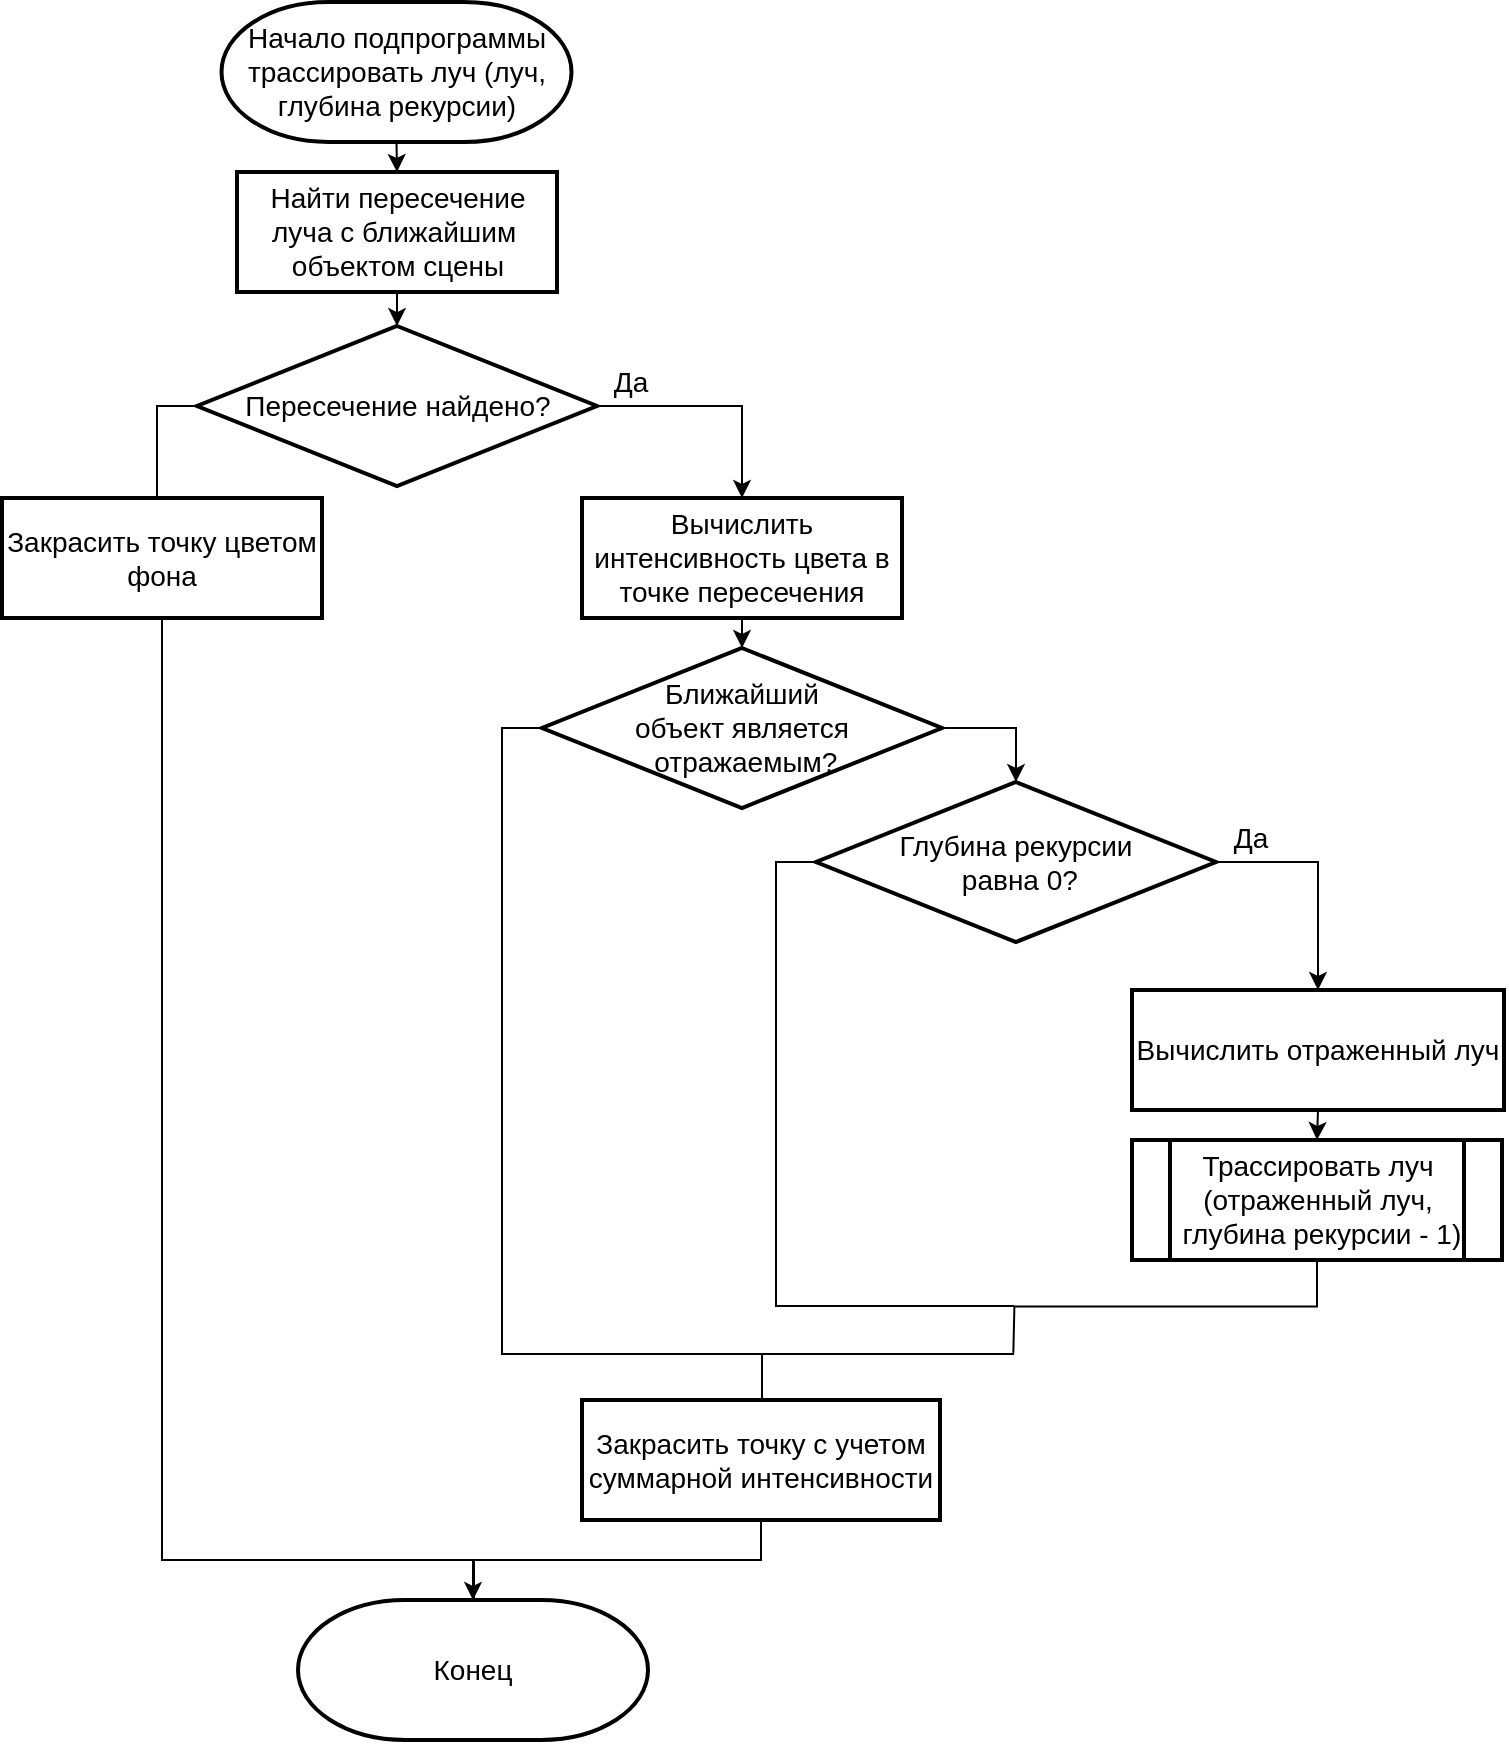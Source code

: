 <mxfile version="13.10.6" type="device"><diagram id="DprkdM2nFfB8bY7K1J5s" name="Страница 1"><mxGraphModel dx="2383" dy="1937" grid="0" gridSize="10" guides="1" tooltips="1" connect="1" arrows="1" fold="1" page="0" pageScale="1" pageWidth="827" pageHeight="1169" math="0" shadow="0"><root><mxCell id="0"/><mxCell id="1" parent="0"/><mxCell id="s2YpgguDfKAYINeXZiXR-67" style="edgeStyle=orthogonalEdgeStyle;rounded=0;orthogonalLoop=1;jettySize=auto;html=1;exitX=0.5;exitY=1;exitDx=0;exitDy=0;exitPerimeter=0;entryX=0.5;entryY=0;entryDx=0;entryDy=0;endArrow=classic;endFill=1;" parent="1" source="s2YpgguDfKAYINeXZiXR-2" target="s2YpgguDfKAYINeXZiXR-8" edge="1"><mxGeometry relative="1" as="geometry"/></mxCell><mxCell id="s2YpgguDfKAYINeXZiXR-2" value="&lt;span style=&quot;font-size: 14px&quot;&gt;Начало подпрограммы трассировать луч (луч, глубина рекурсии)&lt;/span&gt;" style="strokeWidth=2;html=1;shape=mxgraph.flowchart.terminator;whiteSpace=wrap;" parent="1" vertex="1"><mxGeometry x="-573.25" y="-924" width="175" height="70" as="geometry"/></mxCell><mxCell id="s2YpgguDfKAYINeXZiXR-68" style="edgeStyle=orthogonalEdgeStyle;rounded=0;orthogonalLoop=1;jettySize=auto;html=1;exitX=0.5;exitY=1;exitDx=0;exitDy=0;entryX=0.5;entryY=0;entryDx=0;entryDy=0;endArrow=classic;endFill=1;" parent="1" source="s2YpgguDfKAYINeXZiXR-8" target="s2YpgguDfKAYINeXZiXR-16" edge="1"><mxGeometry relative="1" as="geometry"/></mxCell><mxCell id="s2YpgguDfKAYINeXZiXR-8" value="&lt;font style=&quot;font-size: 14px&quot;&gt;Найти пересечение луча с ближайшим&amp;nbsp;&lt;br&gt;объектом сцены&lt;br&gt;&lt;/font&gt;" style="whiteSpace=wrap;html=1;strokeWidth=2;" parent="1" vertex="1"><mxGeometry x="-565.499" y="-839.001" width="160" height="60" as="geometry"/></mxCell><mxCell id="s2YpgguDfKAYINeXZiXR-9" value="&lt;span style=&quot;font-size: 14px&quot;&gt;Конец&lt;/span&gt;" style="strokeWidth=2;html=1;shape=mxgraph.flowchart.terminator;whiteSpace=wrap;" parent="1" vertex="1"><mxGeometry x="-534.999" y="-125.001" width="175" height="70" as="geometry"/></mxCell><mxCell id="s2YpgguDfKAYINeXZiXR-14" style="edgeStyle=orthogonalEdgeStyle;rounded=0;orthogonalLoop=1;jettySize=auto;html=1;exitX=0;exitY=0.5;exitDx=0;exitDy=0;" parent="1" source="s2YpgguDfKAYINeXZiXR-16" target="s2YpgguDfKAYINeXZiXR-27" edge="1"><mxGeometry relative="1" as="geometry"/></mxCell><mxCell id="s2YpgguDfKAYINeXZiXR-15" style="edgeStyle=orthogonalEdgeStyle;rounded=0;orthogonalLoop=1;jettySize=auto;html=1;exitX=1;exitY=0.5;exitDx=0;exitDy=0;" parent="1" source="s2YpgguDfKAYINeXZiXR-16" target="s2YpgguDfKAYINeXZiXR-18" edge="1"><mxGeometry relative="1" as="geometry"/></mxCell><mxCell id="s2YpgguDfKAYINeXZiXR-16" value="&lt;font style=&quot;font-size: 14px&quot;&gt;Пересечение найдено?&lt;/font&gt;" style="rhombus;whiteSpace=wrap;html=1;strokeWidth=2;" parent="1" vertex="1"><mxGeometry x="-585.498" y="-761.997" width="200" height="80" as="geometry"/></mxCell><mxCell id="s2YpgguDfKAYINeXZiXR-70" style="edgeStyle=orthogonalEdgeStyle;rounded=0;orthogonalLoop=1;jettySize=auto;html=1;exitX=0.5;exitY=1;exitDx=0;exitDy=0;entryX=0.5;entryY=0;entryDx=0;entryDy=0;endArrow=classic;endFill=1;" parent="1" source="s2YpgguDfKAYINeXZiXR-18" target="s2YpgguDfKAYINeXZiXR-37" edge="1"><mxGeometry relative="1" as="geometry"/></mxCell><mxCell id="s2YpgguDfKAYINeXZiXR-18" value="&lt;font style=&quot;font-size: 14px&quot;&gt;Вычислить интенсивность цвета в точке пересечения&lt;br&gt;&lt;/font&gt;" style="whiteSpace=wrap;html=1;strokeWidth=2;" parent="1" vertex="1"><mxGeometry x="-392.999" y="-676.001" width="160" height="60" as="geometry"/></mxCell><mxCell id="s2YpgguDfKAYINeXZiXR-71" style="edgeStyle=orthogonalEdgeStyle;rounded=0;orthogonalLoop=1;jettySize=auto;html=1;exitX=1;exitY=0.5;exitDx=0;exitDy=0;entryX=0.5;entryY=0;entryDx=0;entryDy=0;endArrow=classic;endFill=1;" parent="1" source="s2YpgguDfKAYINeXZiXR-21" target="s2YpgguDfKAYINeXZiXR-23" edge="1"><mxGeometry relative="1" as="geometry"/></mxCell><mxCell id="s2YpgguDfKAYINeXZiXR-79" style="edgeStyle=orthogonalEdgeStyle;rounded=0;orthogonalLoop=1;jettySize=auto;html=1;exitX=0;exitY=0.5;exitDx=0;exitDy=0;endArrow=none;endFill=0;" parent="1" source="s2YpgguDfKAYINeXZiXR-21" edge="1"><mxGeometry relative="1" as="geometry"><mxPoint x="-177" y="-272" as="targetPoint"/><Array as="points"><mxPoint x="-296" y="-494"/><mxPoint x="-296" y="-272"/></Array></mxGeometry></mxCell><mxCell id="s2YpgguDfKAYINeXZiXR-21" value="&lt;font style=&quot;font-size: 14px&quot;&gt;Глубина рекурсии&lt;br&gt;&amp;nbsp;равна 0?&lt;/font&gt;" style="rhombus;whiteSpace=wrap;html=1;strokeWidth=2;" parent="1" vertex="1"><mxGeometry x="-276" y="-534" width="200" height="80" as="geometry"/></mxCell><mxCell id="s2YpgguDfKAYINeXZiXR-72" style="edgeStyle=orthogonalEdgeStyle;rounded=0;orthogonalLoop=1;jettySize=auto;html=1;exitX=0.5;exitY=1;exitDx=0;exitDy=0;entryX=0.5;entryY=0;entryDx=0;entryDy=0;endArrow=classic;endFill=1;" parent="1" source="s2YpgguDfKAYINeXZiXR-23" target="s2YpgguDfKAYINeXZiXR-57" edge="1"><mxGeometry relative="1" as="geometry"/></mxCell><mxCell id="s2YpgguDfKAYINeXZiXR-23" value="&lt;font style=&quot;font-size: 14px&quot;&gt;Вычислить отраженный луч&lt;br&gt;&lt;/font&gt;" style="whiteSpace=wrap;html=1;strokeWidth=2;" parent="1" vertex="1"><mxGeometry x="-118" y="-430" width="186" height="60" as="geometry"/></mxCell><mxCell id="s2YpgguDfKAYINeXZiXR-73" style="edgeStyle=orthogonalEdgeStyle;rounded=0;orthogonalLoop=1;jettySize=auto;html=1;exitX=0.5;exitY=1;exitDx=0;exitDy=0;endArrow=classic;endFill=1;" parent="1" source="s2YpgguDfKAYINeXZiXR-25" target="s2YpgguDfKAYINeXZiXR-9" edge="1"><mxGeometry relative="1" as="geometry"/></mxCell><mxCell id="s2YpgguDfKAYINeXZiXR-25" value="&lt;font style=&quot;font-size: 14px&quot;&gt;Закрасить точку с учетом суммарной интенсивности&lt;br&gt;&lt;/font&gt;" style="whiteSpace=wrap;html=1;strokeWidth=2;" parent="1" vertex="1"><mxGeometry x="-393" y="-225" width="179" height="60" as="geometry"/></mxCell><mxCell id="s2YpgguDfKAYINeXZiXR-74" style="edgeStyle=orthogonalEdgeStyle;rounded=0;orthogonalLoop=1;jettySize=auto;html=1;exitX=0.5;exitY=1;exitDx=0;exitDy=0;endArrow=none;endFill=0;" parent="1" source="s2YpgguDfKAYINeXZiXR-27" target="s2YpgguDfKAYINeXZiXR-9" edge="1"><mxGeometry relative="1" as="geometry"><Array as="points"><mxPoint x="-603" y="-145"/><mxPoint x="-447" y="-145"/></Array></mxGeometry></mxCell><mxCell id="s2YpgguDfKAYINeXZiXR-27" value="&lt;font style=&quot;font-size: 14px&quot;&gt;Закрасить точку цветом фона&lt;br&gt;&lt;/font&gt;" style="whiteSpace=wrap;html=1;strokeWidth=2;" parent="1" vertex="1"><mxGeometry x="-682.999" y="-676.001" width="160" height="60" as="geometry"/></mxCell><mxCell id="s2YpgguDfKAYINeXZiXR-28" value="&lt;font style=&quot;font-size: 14px&quot;&gt;Да&lt;/font&gt;" style="text;html=1;align=center;verticalAlign=middle;resizable=0;points=[];autosize=1;" parent="1" vertex="1"><mxGeometry x="-383" y="-743" width="28" height="17" as="geometry"/></mxCell><mxCell id="s2YpgguDfKAYINeXZiXR-29" value="&lt;font style=&quot;font-size: 14px&quot;&gt;Да&lt;/font&gt;" style="text;html=1;align=center;verticalAlign=middle;resizable=0;points=[];autosize=1;" parent="1" vertex="1"><mxGeometry x="-73" y="-515.0" width="28" height="17" as="geometry"/></mxCell><mxCell id="s2YpgguDfKAYINeXZiXR-69" style="edgeStyle=orthogonalEdgeStyle;rounded=0;orthogonalLoop=1;jettySize=auto;html=1;exitX=1;exitY=0.5;exitDx=0;exitDy=0;entryX=0.5;entryY=0;entryDx=0;entryDy=0;endArrow=classic;endFill=1;" parent="1" source="s2YpgguDfKAYINeXZiXR-37" target="s2YpgguDfKAYINeXZiXR-21" edge="1"><mxGeometry relative="1" as="geometry"/></mxCell><mxCell id="s2YpgguDfKAYINeXZiXR-75" style="edgeStyle=orthogonalEdgeStyle;rounded=0;orthogonalLoop=1;jettySize=auto;html=1;exitX=0;exitY=0.5;exitDx=0;exitDy=0;endArrow=none;endFill=0;" parent="1" source="s2YpgguDfKAYINeXZiXR-37" target="s2YpgguDfKAYINeXZiXR-25" edge="1"><mxGeometry relative="1" as="geometry"><Array as="points"><mxPoint x="-433" y="-561"/><mxPoint x="-433" y="-248"/><mxPoint x="-303" y="-248"/></Array></mxGeometry></mxCell><mxCell id="s2YpgguDfKAYINeXZiXR-37" value="&lt;span style=&quot;font-size: 14px&quot;&gt;Ближайший &lt;br&gt;объект&amp;nbsp;является&lt;br&gt;&amp;nbsp;отражаемым?&lt;br&gt;&lt;/span&gt;" style="rhombus;whiteSpace=wrap;html=1;strokeWidth=2;" parent="1" vertex="1"><mxGeometry x="-413" y="-601" width="200" height="80" as="geometry"/></mxCell><mxCell id="s2YpgguDfKAYINeXZiXR-77" style="edgeStyle=orthogonalEdgeStyle;rounded=0;orthogonalLoop=1;jettySize=auto;html=1;exitX=0.5;exitY=1;exitDx=0;exitDy=0;endArrow=none;endFill=0;" parent="1" source="s2YpgguDfKAYINeXZiXR-57" edge="1"><mxGeometry relative="1" as="geometry"><mxPoint x="-177.333" y="-248.571" as="targetPoint"/></mxGeometry></mxCell><mxCell id="s2YpgguDfKAYINeXZiXR-57" value="&lt;font style=&quot;font-size: 14px&quot;&gt;Трассировать луч (отраженный луч,&lt;br&gt;&amp;nbsp;глубина рекурсии - 1)&lt;/font&gt;" style="shape=process;whiteSpace=wrap;html=1;backgroundOutline=1;strokeWidth=2;" parent="1" vertex="1"><mxGeometry x="-118" y="-355" width="185" height="60" as="geometry"/></mxCell><mxCell id="s2YpgguDfKAYINeXZiXR-76" value="" style="endArrow=none;html=1;" parent="1" edge="1"><mxGeometry width="50" height="50" relative="1" as="geometry"><mxPoint x="-303" y="-248" as="sourcePoint"/><mxPoint x="-177" y="-248" as="targetPoint"/></mxGeometry></mxCell></root></mxGraphModel></diagram></mxfile>